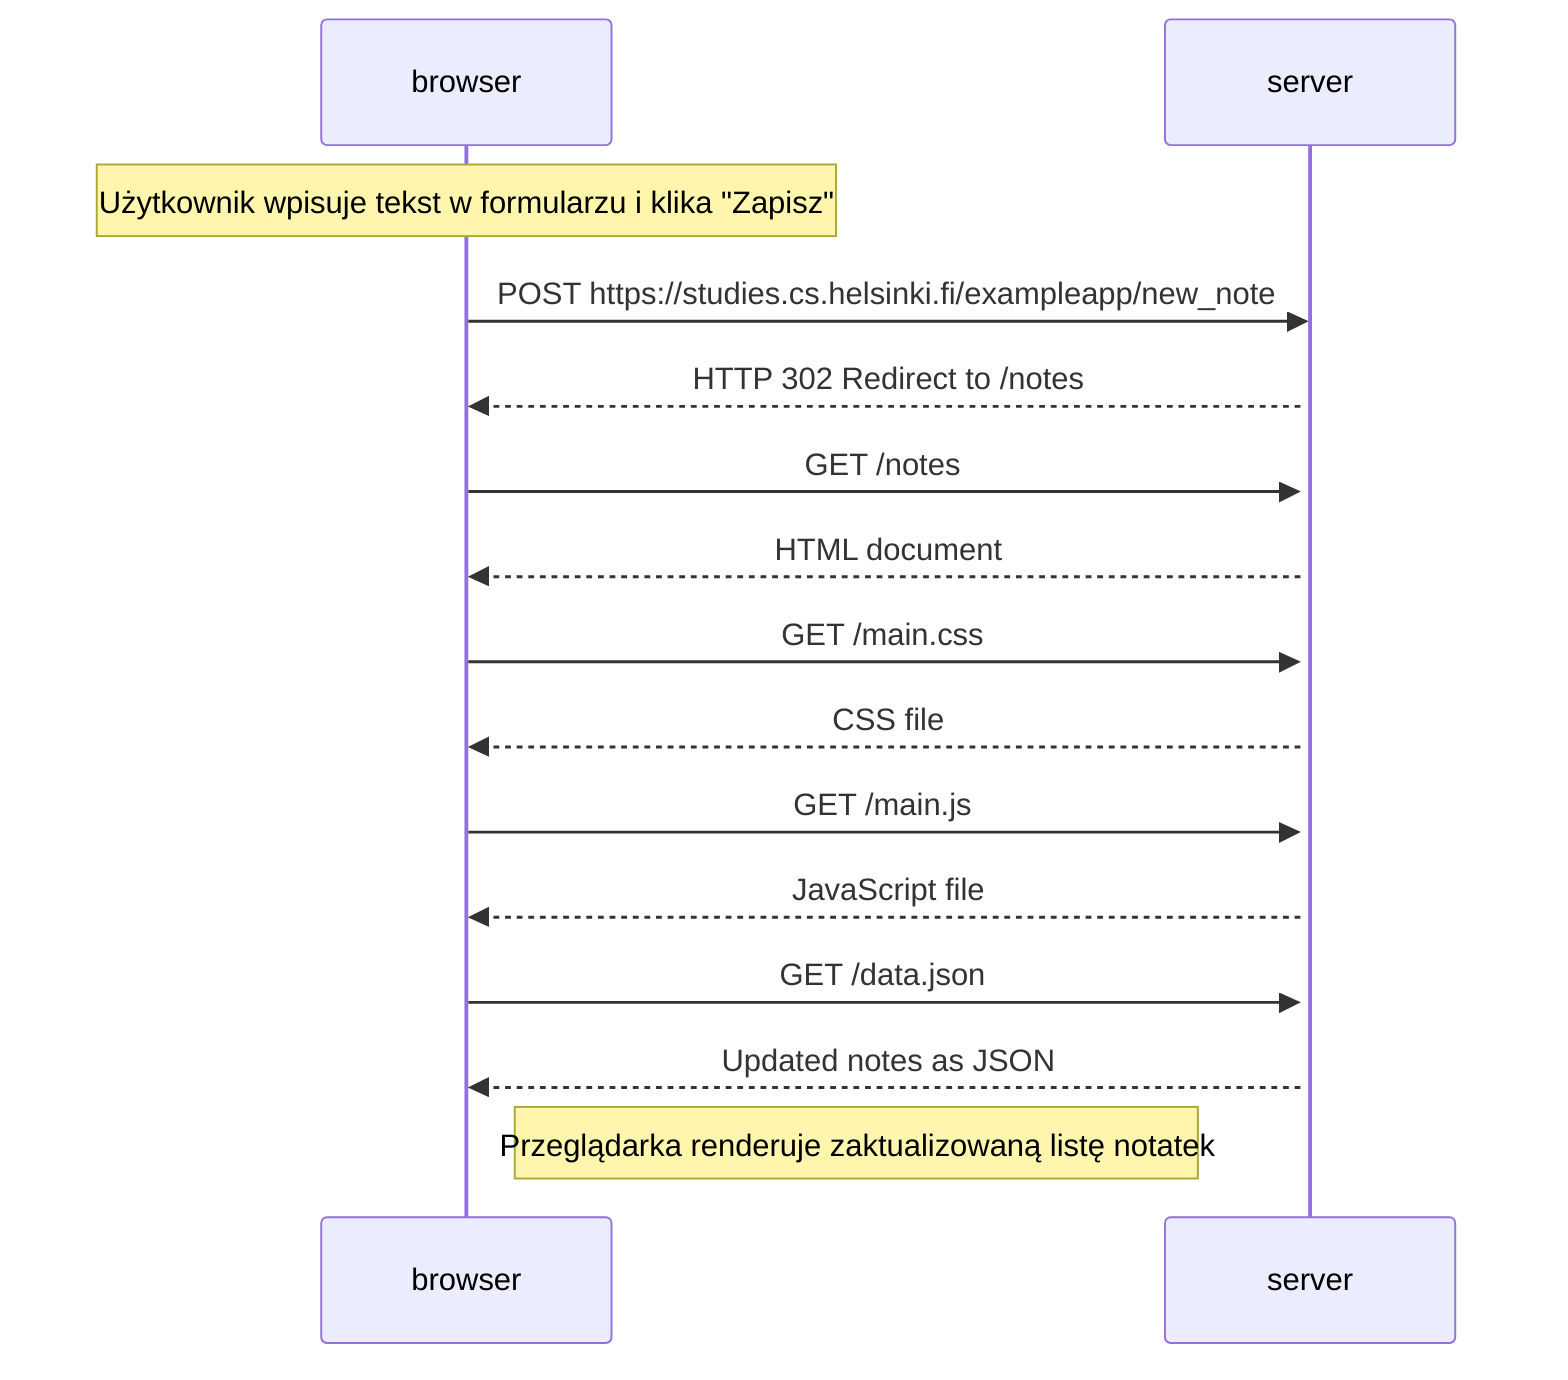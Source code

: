 sequenceDiagram
    participant browser
    participant server

    Note over browser: Użytkownik wpisuje tekst w formularzu i klika "Zapisz"

    browser->>server: POST https://studies.cs.helsinki.fi/exampleapp/new_note
    activate server
    server-->>browser: HTTP 302 Redirect to /notes


    browser->>server: GET /notes
    activate server
    server-->>browser: HTML document


    browser->>server: GET /main.css
    activate server
    server-->>browser: CSS file


    browser->>server: GET /main.js
    activate server
    server-->>browser: JavaScript file


    browser->>server: GET /data.json
    activate server
    server-->>browser: Updated notes as JSON


    Note right of browser: Przeglądarka renderuje zaktualizowaną listę notatek